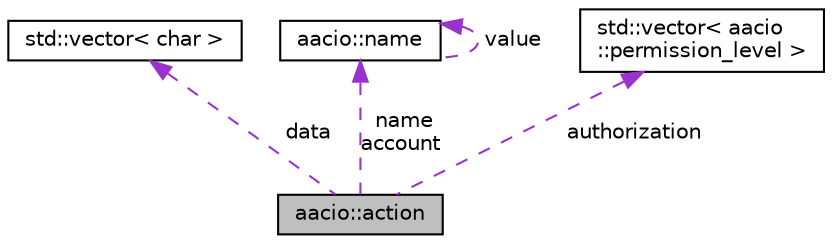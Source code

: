 digraph "aacio::action"
{
  edge [fontname="Helvetica",fontsize="10",labelfontname="Helvetica",labelfontsize="10"];
  node [fontname="Helvetica",fontsize="10",shape=record];
  Node1 [label="aacio::action",height=0.2,width=0.4,color="black", fillcolor="grey75", style="filled", fontcolor="black"];
  Node2 -> Node1 [dir="back",color="darkorchid3",fontsize="10",style="dashed",label=" data" ];
  Node2 [label="std::vector\< char \>",height=0.2,width=0.4,color="black", fillcolor="white", style="filled",URL="$classstd_1_1vector.html"];
  Node3 -> Node1 [dir="back",color="darkorchid3",fontsize="10",style="dashed",label=" name\naccount" ];
  Node3 [label="aacio::name",height=0.2,width=0.4,color="black", fillcolor="white", style="filled",URL="$structaacio_1_1name.html",tooltip="wraps a uint64_t to ensure it is only passed to methods that expect a Name "];
  Node3 -> Node3 [dir="back",color="darkorchid3",fontsize="10",style="dashed",label=" value" ];
  Node4 -> Node1 [dir="back",color="darkorchid3",fontsize="10",style="dashed",label=" authorization" ];
  Node4 [label="std::vector\< aacio\l::permission_level \>",height=0.2,width=0.4,color="black", fillcolor="white", style="filled",URL="$classstd_1_1vector.html"];
}
